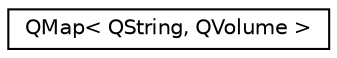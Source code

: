 digraph "类继承关系图"
{
  edge [fontname="Helvetica",fontsize="10",labelfontname="Helvetica",labelfontsize="10"];
  node [fontname="Helvetica",fontsize="10",shape=record];
  rankdir="LR";
  Node0 [label="QMap\< QString, QVolume \>",height=0.2,width=0.4,color="black", fillcolor="white", style="filled",URL="$class_q_map.html"];
}

